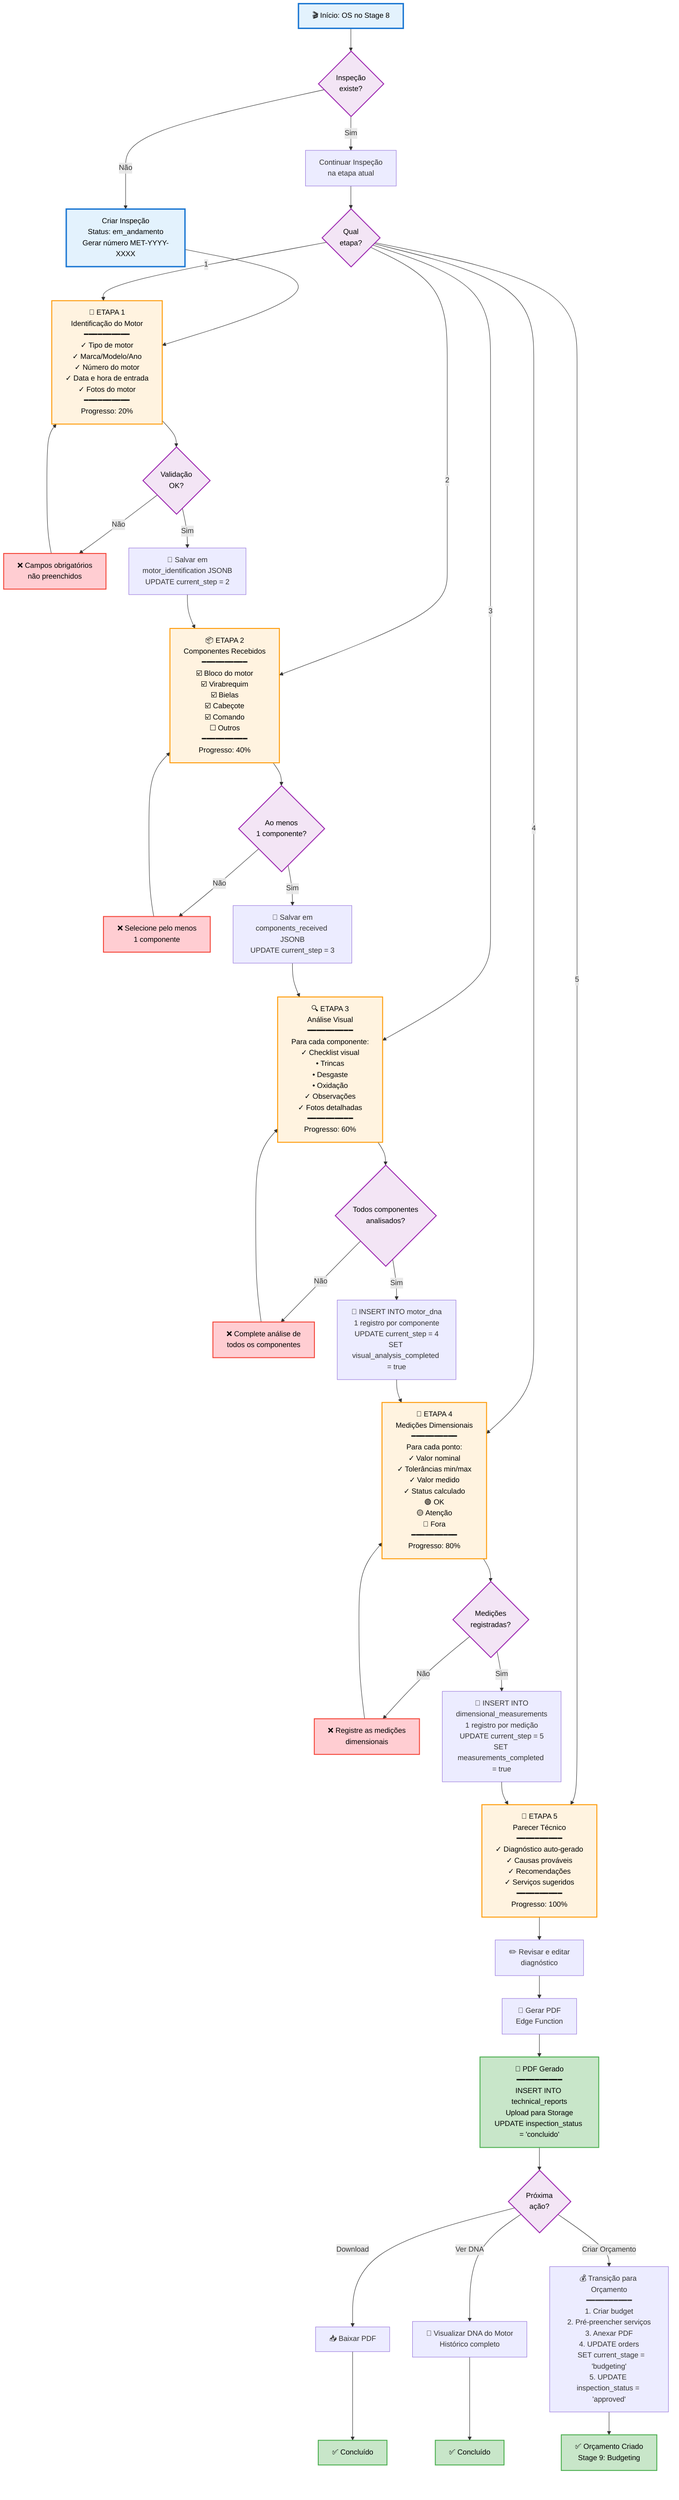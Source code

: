 %% Diagrama: Workflow de Metrologia - 5 Etapas
%% Descrição: Visualização do fluxo completo das 5 etapas da metrologia

graph TB
    Start[🎬 Início: OS no Stage 8] --> Check{Inspeção<br/>existe?}
    Check -->|Não| Create[Criar Inspeção<br/>Status: em_andamento<br/>Gerar número MET-YYYY-XXXX]
    Check -->|Sim| Resume[Continuar Inspeção<br/>na etapa atual]
    
    Create --> Step1
    Resume --> CurrentStep{Qual<br/>etapa?}
    CurrentStep -->|1| Step1
    CurrentStep -->|2| Step2
    CurrentStep -->|3| Step3
    CurrentStep -->|4| Step4
    CurrentStep -->|5| Step5
    
    Step1[📝 ETAPA 1<br/>Identificação do Motor<br/>━━━━━━━━━━<br/>✓ Tipo de motor<br/>✓ Marca/Modelo/Ano<br/>✓ Número do motor<br/>✓ Data e hora de entrada<br/>✓ Fotos do motor<br/>━━━━━━━━━━<br/>Progresso: 20%] --> Valid1{Validação<br/>OK?}
    
    Valid1 -->|Não| Error1[❌ Campos obrigatórios<br/>não preenchidos]
    Error1 --> Step1
    Valid1 -->|Sim| Save1[💾 Salvar em<br/>motor_identification JSONB<br/>UPDATE current_step = 2]
    Save1 --> Step2
    
    Step2[📦 ETAPA 2<br/>Componentes Recebidos<br/>━━━━━━━━━━<br/>☑️ Bloco do motor<br/>☑️ Virabrequim<br/>☑️ Bielas<br/>☑️ Cabeçote<br/>☑️ Comando<br/>☐ Outros<br/>━━━━━━━━━━<br/>Progresso: 40%] --> Valid2{Ao menos<br/>1 componente?}
    
    Valid2 -->|Não| Error2[❌ Selecione pelo menos<br/>1 componente]
    Error2 --> Step2
    Valid2 -->|Sim| Save2[💾 Salvar em<br/>components_received JSONB<br/>UPDATE current_step = 3]
    Save2 --> Step3
    
    Step3[🔍 ETAPA 3<br/>Análise Visual<br/>━━━━━━━━━━<br/>Para cada componente:<br/>✓ Checklist visual<br/>  • Trincas<br/>  • Desgaste<br/>  • Oxidação<br/>✓ Observações<br/>✓ Fotos detalhadas<br/>━━━━━━━━━━<br/>Progresso: 60%] --> Valid3{Todos componentes<br/>analisados?}
    
    Valid3 -->|Não| Error3[❌ Complete análise de<br/>todos os componentes]
    Error3 --> Step3
    Valid3 -->|Sim| Save3[💾 INSERT INTO motor_dna<br/>1 registro por componente<br/>UPDATE current_step = 4<br/>SET visual_analysis_completed = true]
    Save3 --> Step4
    
    Step4[📏 ETAPA 4<br/>Medições Dimensionais<br/>━━━━━━━━━━<br/>Para cada ponto:<br/>✓ Valor nominal<br/>✓ Tolerâncias min/max<br/>✓ Valor medido<br/>✓ Status calculado<br/>  🟢 OK<br/>  🟡 Atenção<br/>  🔴 Fora<br/>━━━━━━━━━━<br/>Progresso: 80%] --> Valid4{Medições<br/>registradas?}
    
    Valid4 -->|Não| Error4[❌ Registre as medições<br/>dimensionais]
    Error4 --> Step4
    Valid4 -->|Sim| Save4[💾 INSERT INTO<br/>dimensional_measurements<br/>1 registro por medição<br/>UPDATE current_step = 5<br/>SET measurements_completed = true]
    Save4 --> Step5
    
    Step5[📄 ETAPA 5<br/>Parecer Técnico<br/>━━━━━━━━━━<br/>✓ Diagnóstico auto-gerado<br/>✓ Causas prováveis<br/>✓ Recomendações<br/>✓ Serviços sugeridos<br/>━━━━━━━━━━<br/>Progresso: 100%] --> EditReport[✏️ Revisar e editar<br/>diagnóstico]
    
    EditReport --> GeneratePDF[🔄 Gerar PDF<br/>Edge Function]
    GeneratePDF --> PDFCreated[📄 PDF Gerado<br/>━━━━━━━━━━<br/>INSERT INTO technical_reports<br/>Upload para Storage<br/>UPDATE inspection_status = 'concluido']
    
    PDFCreated --> Choice{Próxima<br/>ação?}
    
    Choice -->|Download| Download[📥 Baixar PDF]
    Choice -->|Ver DNA| DNA[🧬 Visualizar DNA do Motor<br/>Histórico completo]
    Choice -->|Criar Orçamento| Budget[💰 Transição para Orçamento<br/>━━━━━━━━━━<br/>1. Criar budget<br/>2. Pré-preencher serviços<br/>3. Anexar PDF<br/>4. UPDATE orders<br/>   SET current_stage = 'budgeting'<br/>5. UPDATE inspection_status = 'approved']
    
    Download --> End1[✅ Concluído]
    DNA --> End2[✅ Concluído]
    Budget --> End3[✅ Orçamento Criado<br/>Stage 9: Budgeting]
    
    %% Estilos
    classDef startStyle fill:#e3f2fd,stroke:#1976d2,stroke-width:3px,color:#000
    classDef stepStyle fill:#fff3e0,stroke:#ff9800,stroke-width:2px,color:#000
    classDef errorStyle fill:#ffcdd2,stroke:#f44336,stroke-width:2px,color:#000
    classDef successStyle fill:#c8e6c9,stroke:#4caf50,stroke-width:2px,color:#000
    classDef decisionStyle fill:#f3e5f5,stroke:#9c27b0,stroke-width:2px,color:#000
    
    class Start,Create startStyle
    class Step1,Step2,Step3,Step4,Step5 stepStyle
    class Error1,Error2,Error3,Error4 errorStyle
    class PDFCreated,End1,End2,End3 successStyle
    class Check,CurrentStep,Valid1,Valid2,Valid3,Valid4,Choice decisionStyle